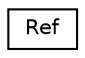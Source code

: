 digraph G
{
  edge [fontname="Helvetica",fontsize="10",labelfontname="Helvetica",labelfontsize="10"];
  node [fontname="Helvetica",fontsize="10",shape=record];
  rankdir=LR;
  Node1 [label="Ref",height=0.2,width=0.4,color="black", fillcolor="white", style="filled",URL="$d0/d6a/structRef.html"];
}
